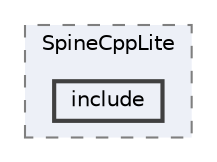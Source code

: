 digraph "external/spine-runtimes/spine-ios/Sources/SpineCppLite/include"
{
 // LATEX_PDF_SIZE
  bgcolor="transparent";
  edge [fontname=Helvetica,fontsize=10,labelfontname=Helvetica,labelfontsize=10];
  node [fontname=Helvetica,fontsize=10,shape=box,height=0.2,width=0.4];
  compound=true
  subgraph clusterdir_00c26084e73594fcfeccc6d8a528192a {
    graph [ bgcolor="#edf0f7", pencolor="grey50", label="SpineCppLite", fontname=Helvetica,fontsize=10 style="filled,dashed", URL="dir_00c26084e73594fcfeccc6d8a528192a.html",tooltip=""]
  dir_c9eab0b552fa3aac1f496f1d45db92b5 [label="include", fillcolor="#edf0f7", color="grey25", style="filled,bold", URL="dir_c9eab0b552fa3aac1f496f1d45db92b5.html",tooltip=""];
  }
}
